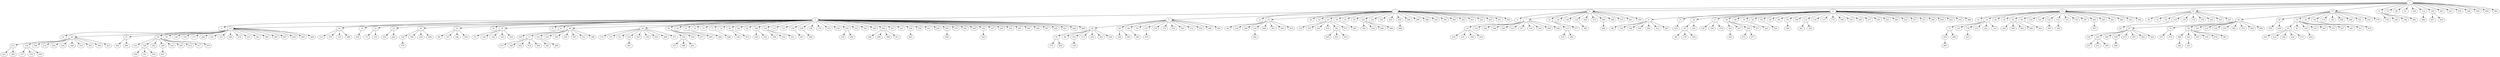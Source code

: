 digraph {
	0 [label=0]
	1 [label=1]
	2 [label=2]
	4 [label=4]
	11 [label=11]
	13 [label=13]
	17 [label=17]
	31 [label=31]
	55 [label=55]
	80 [label=80]
	91 [label=91]
	104 [label=104]
	114 [label=114]
	192 [label=192]
	201 [label=201]
	245 [label=245]
	258 [label=258]
	328 [label=328]
	429 [label=429]
	459 [label=459]
	464 [label=464]
	3 [label=3]
	5 [label=5]
	12 [label=12]
	19 [label=19]
	38 [label=38]
	42 [label=42]
	43 [label=43]
	56 [label=56]
	61 [label=61]
	69 [label=69]
	105 [label=105]
	120 [label=120]
	193 [label=193]
	203 [label=203]
	226 [label=226]
	269 [label=269]
	290 [label=290]
	298 [label=298]
	344 [label=344]
	350 [label=350]
	392 [label=392]
	395 [label=395]
	415 [label=415]
	426 [label=426]
	445 [label=445]
	451 [label=451]
	453 [label=453]
	6 [label=6]
	7 [label=7]
	10 [label=10]
	40 [label=40]
	130 [label=130]
	134 [label=134]
	244 [label=244]
	275 [label=275]
	300 [label=300]
	366 [label=366]
	370 [label=370]
	441 [label=441]
	456 [label=456]
	9 [label=9]
	21 [label=21]
	24 [label=24]
	27 [label=27]
	29 [label=29]
	48 [label=48]
	59 [label=59]
	83 [label=83]
	84 [label=84]
	88 [label=88]
	89 [label=89]
	95 [label=95]
	109 [label=109]
	112 [label=112]
	118 [label=118]
	137 [label=137]
	173 [label=173]
	190 [label=190]
	195 [label=195]
	200 [label=200]
	217 [label=217]
	225 [label=225]
	253 [label=253]
	293 [label=293]
	316 [label=316]
	327 [label=327]
	375 [label=375]
	380 [label=380]
	408 [label=408]
	452 [label=452]
	476 [label=476]
	488 [label=488]
	14 [label=14]
	16 [label=16]
	60 [label=60]
	64 [label=64]
	82 [label=82]
	99 [label=99]
	119 [label=119]
	121 [label=121]
	122 [label=122]
	132 [label=132]
	151 [label=151]
	176 [label=176]
	187 [label=187]
	205 [label=205]
	240 [label=240]
	261 [label=261]
	266 [label=266]
	381 [label=381]
	493 [label=493]
	39 [label=39]
	72 [label=72]
	93 [label=93]
	133 [label=133]
	135 [label=135]
	172 [label=172]
	230 [label=230]
	294 [label=294]
	425 [label=425]
	431 [label=431]
	30 [label=30]
	36 [label=36]
	52 [label=52]
	54 [label=54]
	58 [label=58]
	110 [label=110]
	165 [label=165]
	206 [label=206]
	280 [label=280]
	322 [label=322]
	353 [label=353]
	379 [label=379]
	179 [label=179]
	196 [label=196]
	198 [label=198]
	483 [label=483]
	388 [label=388]
	447 [label=447]
	454 [label=454]
	8 [label=8]
	15 [label=15]
	18 [label=18]
	20 [label=20]
	23 [label=23]
	25 [label=25]
	26 [label=26]
	32 [label=32]
	34 [label=34]
	35 [label=35]
	37 [label=37]
	41 [label=41]
	44 [label=44]
	45 [label=45]
	49 [label=49]
	50 [label=50]
	51 [label=51]
	53 [label=53]
	57 [label=57]
	71 [label=71]
	74 [label=74]
	85 [label=85]
	86 [label=86]
	92 [label=92]
	108 [label=108]
	116 [label=116]
	117 [label=117]
	131 [label=131]
	138 [label=138]
	140 [label=140]
	148 [label=148]
	150 [label=150]
	153 [label=153]
	156 [label=156]
	162 [label=162]
	163 [label=163]
	183 [label=183]
	184 [label=184]
	189 [label=189]
	207 [label=207]
	224 [label=224]
	236 [label=236]
	238 [label=238]
	241 [label=241]
	256 [label=256]
	262 [label=262]
	276 [label=276]
	292 [label=292]
	305 [label=305]
	330 [label=330]
	337 [label=337]
	338 [label=338]
	354 [label=354]
	361 [label=361]
	384 [label=384]
	386 [label=386]
	387 [label=387]
	420 [label=420]
	421 [label=421]
	428 [label=428]
	469 [label=469]
	28 [label=28]
	63 [label=63]
	68 [label=68]
	79 [label=79]
	147 [label=147]
	174 [label=174]
	175 [label=175]
	255 [label=255]
	301 [label=301]
	314 [label=314]
	339 [label=339]
	368 [label=368]
	430 [label=430]
	90 [label=90]
	142 [label=142]
	186 [label=186]
	210 [label=210]
	286 [label=286]
	391 [label=391]
	393 [label=393]
	419 [label=419]
	125 [label=125]
	167 [label=167]
	243 [label=243]
	335 [label=335]
	351 [label=351]
	371 [label=371]
	287 [label=287]
	164 [label=164]
	329 [label=329]
	446 [label=446]
	466 [label=466]
	489 [label=489]
	33 [label=33]
	101 [label=101]
	283 [label=283]
	284 [label=284]
	289 [label=289]
	313 [label=313]
	317 [label=317]
	318 [label=318]
	326 [label=326]
	399 [label=399]
	448 [label=448]
	113 [label=113]
	377 [label=377]
	365 [label=365]
	465 [label=465]
	66 [label=66]
	143 [label=143]
	180 [label=180]
	308 [label=308]
	394 [label=394]
	412 [label=412]
	467 [label=467]
	333 [label=333]
	65 [label=65]
	324 [label=324]
	128 [label=128]
	166 [label=166]
	278 [label=278]
	185 [label=185]
	227 [label=227]
	248 [label=248]
	277 [label=277]
	242 [label=242]
	259 [label=259]
	369 [label=369]
	281 [label=281]
	383 [label=383]
	73 [label=73]
	123 [label=123]
	178 [label=178]
	213 [label=213]
	222 [label=222]
	310 [label=310]
	303 [label=303]
	306 [label=306]
	462 [label=462]
	480 [label=480]
	403 [label=403]
	291 [label=291]
	362 [label=362]
	397 [label=397]
	247 [label=247]
	67 [label=67]
	70 [label=70]
	152 [label=152]
	197 [label=197]
	214 [label=214]
	218 [label=218]
	252 [label=252]
	282 [label=282]
	374 [label=374]
	402 [label=402]
	495 [label=495]
	359 [label=359]
	436 [label=436]
	81 [label=81]
	97 [label=97]
	102 [label=102]
	155 [label=155]
	267 [label=267]
	273 [label=273]
	437 [label=437]
	497 [label=497]
	211 [label=211]
	418 [label=418]
	22 [label=22]
	46 [label=46]
	47 [label=47]
	62 [label=62]
	87 [label=87]
	136 [label=136]
	159 [label=159]
	177 [label=177]
	204 [label=204]
	231 [label=231]
	251 [label=251]
	260 [label=260]
	274 [label=274]
	323 [label=323]
	341 [label=341]
	348 [label=348]
	360 [label=360]
	407 [label=407]
	450 [label=450]
	463 [label=463]
	468 [label=468]
	115 [label=115]
	270 [label=270]
	315 [label=315]
	498 [label=498]
	416 [label=416]
	75 [label=75]
	154 [label=154]
	352 [label=352]
	442 [label=442]
	146 [label=146]
	199 [label=199]
	254 [label=254]
	288 [label=288]
	98 [label=98]
	107 [label=107]
	168 [label=168]
	265 [label=265]
	78 [label=78]
	124 [label=124]
	144 [label=144]
	145 [label=145]
	234 [label=234]
	239 [label=239]
	77 [label=77]
	161 [label=161]
	181 [label=181]
	188 [label=188]
	220 [label=220]
	307 [label=307]
	331 [label=331]
	396 [label=396]
	170 [label=170]
	171 [label=171]
	311 [label=311]
	319 [label=319]
	325 [label=325]
	332 [label=332]
	435 [label=435]
	458 [label=458]
	471 [label=471]
	100 [label=100]
	106 [label=106]
	237 [label=237]
	295 [label=295]
	364 [label=364]
	449 [label=449]
	149 [label=149]
	473 [label=473]
	228 [label=228]
	233 [label=233]
	169 [label=169]
	232 [label=232]
	312 [label=312]
	347 [label=347]
	496 [label=496]
	229 [label=229]
	490 [label=490]
	296 [label=296]
	299 [label=299]
	398 [label=398]
	411 [label=411]
	487 [label=487]
	406 [label=406]
	455 [label=455]
	76 [label=76]
	96 [label=96]
	103 [label=103]
	111 [label=111]
	250 [label=250]
	263 [label=263]
	439 [label=439]
	336 [label=336]
	340 [label=340]
	285 [label=285]
	470 [label=470]
	492 [label=492]
	405 [label=405]
	423 [label=423]
	433 [label=433]
	219 [label=219]
	221 [label=221]
	358 [label=358]
	434 [label=434]
	235 [label=235]
	482 [label=482]
	94 [label=94]
	279 [label=279]
	302 [label=302]
	363 [label=363]
	472 [label=472]
	477 [label=477]
	356 [label=356]
	499 [label=499]
	413 [label=413]
	126 [label=126]
	182 [label=182]
	208 [label=208]
	209 [label=209]
	215 [label=215]
	297 [label=297]
	401 [label=401]
	424 [label=424]
	357 [label=357]
	372 [label=372]
	268 [label=268]
	342 [label=342]
	345 [label=345]
	378 [label=378]
	478 [label=478]
	481 [label=481]
	191 [label=191]
	216 [label=216]
	246 [label=246]
	432 [label=432]
	475 [label=475]
	444 [label=444]
	127 [label=127]
	129 [label=129]
	194 [label=194]
	212 [label=212]
	304 [label=304]
	320 [label=320]
	346 [label=346]
	355 [label=355]
	385 [label=385]
	389 [label=389]
	422 [label=422]
	438 [label=438]
	484 [label=484]
	141 [label=141]
	160 [label=160]
	202 [label=202]
	249 [label=249]
	343 [label=343]
	400 [label=400]
	414 [label=414]
	417 [label=417]
	479 [label=479]
	376 [label=376]
	271 [label=271]
	349 [label=349]
	443 [label=443]
	474 [label=474]
	494 [label=494]
	367 [label=367]
	409 [label=409]
	461 [label=461]
	427 [label=427]
	486 [label=486]
	491 [label=491]
	373 [label=373]
	404 [label=404]
	139 [label=139]
	485 [label=485]
	257 [label=257]
	272 [label=272]
	390 [label=390]
	460 [label=460]
	382 [label=382]
	410 [label=410]
	223 [label=223]
	264 [label=264]
	157 [label=157]
	158 [label=158]
	440 [label=440]
	309 [label=309]
	321 [label=321]
	334 [label=334]
	457 [label=457]
	0 -> 1
	0 -> 2
	0 -> 4
	0 -> 11
	0 -> 13
	0 -> 17
	0 -> 31
	0 -> 55
	0 -> 80
	0 -> 91
	0 -> 104
	0 -> 114
	0 -> 192
	0 -> 201
	0 -> 245
	0 -> 258
	0 -> 328
	0 -> 429
	0 -> 459
	0 -> 464
	1 -> 3
	1 -> 5
	1 -> 12
	1 -> 19
	1 -> 38
	1 -> 42
	1 -> 43
	1 -> 56
	1 -> 61
	1 -> 69
	1 -> 105
	1 -> 120
	1 -> 193
	1 -> 203
	1 -> 226
	1 -> 269
	1 -> 290
	1 -> 298
	1 -> 344
	1 -> 350
	1 -> 392
	1 -> 395
	1 -> 415
	1 -> 426
	1 -> 445
	1 -> 451
	1 -> 453
	2 -> 6
	2 -> 7
	2 -> 10
	2 -> 40
	2 -> 130
	2 -> 134
	2 -> 244
	2 -> 275
	2 -> 300
	2 -> 366
	2 -> 370
	2 -> 441
	2 -> 456
	4 -> 9
	4 -> 21
	4 -> 24
	4 -> 27
	4 -> 29
	4 -> 48
	4 -> 59
	4 -> 83
	4 -> 84
	4 -> 88
	4 -> 89
	4 -> 95
	4 -> 109
	4 -> 112
	4 -> 118
	4 -> 137
	4 -> 173
	4 -> 190
	4 -> 195
	4 -> 200
	4 -> 217
	4 -> 225
	4 -> 253
	4 -> 293
	4 -> 316
	4 -> 327
	4 -> 375
	4 -> 380
	4 -> 408
	4 -> 452
	4 -> 476
	4 -> 488
	11 -> 14
	11 -> 16
	11 -> 60
	11 -> 64
	11 -> 82
	11 -> 99
	11 -> 119
	11 -> 121
	11 -> 122
	11 -> 132
	11 -> 151
	11 -> 176
	11 -> 187
	11 -> 205
	11 -> 240
	11 -> 261
	11 -> 266
	11 -> 381
	11 -> 493
	13 -> 39
	13 -> 72
	13 -> 93
	13 -> 133
	13 -> 135
	13 -> 172
	13 -> 230
	13 -> 294
	13 -> 425
	13 -> 431
	17 -> 30
	17 -> 36
	17 -> 52
	17 -> 54
	17 -> 58
	17 -> 110
	17 -> 165
	17 -> 206
	17 -> 280
	17 -> 322
	17 -> 353
	17 -> 379
	31 -> 179
	31 -> 196
	31 -> 198
	31 -> 483
	114 -> 388
	192 -> 447
	192 -> 454
	3 -> 8
	3 -> 15
	3 -> 18
	3 -> 20
	3 -> 23
	3 -> 25
	3 -> 26
	3 -> 32
	3 -> 34
	3 -> 35
	3 -> 37
	3 -> 41
	3 -> 44
	3 -> 45
	3 -> 49
	3 -> 50
	3 -> 51
	3 -> 53
	3 -> 57
	3 -> 71
	3 -> 74
	3 -> 85
	3 -> 86
	3 -> 92
	3 -> 108
	3 -> 116
	3 -> 117
	3 -> 131
	3 -> 138
	3 -> 140
	3 -> 148
	3 -> 150
	3 -> 153
	3 -> 156
	3 -> 162
	3 -> 163
	3 -> 183
	3 -> 184
	3 -> 189
	3 -> 207
	3 -> 224
	3 -> 236
	3 -> 238
	3 -> 241
	3 -> 256
	3 -> 262
	3 -> 276
	3 -> 292
	3 -> 305
	3 -> 330
	3 -> 337
	3 -> 338
	3 -> 354
	3 -> 361
	3 -> 384
	3 -> 386
	3 -> 387
	3 -> 420
	3 -> 421
	3 -> 428
	3 -> 469
	5 -> 28
	5 -> 63
	5 -> 68
	5 -> 79
	5 -> 147
	5 -> 174
	5 -> 175
	5 -> 255
	5 -> 301
	5 -> 314
	5 -> 339
	5 -> 368
	5 -> 430
	19 -> 90
	19 -> 142
	19 -> 186
	19 -> 210
	19 -> 286
	19 -> 391
	19 -> 393
	19 -> 419
	43 -> 125
	43 -> 167
	43 -> 243
	43 -> 335
	43 -> 351
	43 -> 371
	56 -> 287
	105 -> 164
	105 -> 329
	105 -> 446
	105 -> 466
	226 -> 489
	7 -> 33
	7 -> 101
	7 -> 283
	7 -> 284
	7 -> 289
	7 -> 313
	7 -> 317
	7 -> 318
	7 -> 326
	7 -> 399
	7 -> 448
	10 -> 113
	10 -> 377
	134 -> 365
	300 -> 465
	9 -> 66
	9 -> 143
	9 -> 180
	9 -> 308
	9 -> 394
	9 -> 412
	9 -> 467
	21 -> 333
	24 -> 65
	24 -> 324
	27 -> 128
	27 -> 166
	27 -> 278
	29 -> 185
	29 -> 227
	29 -> 248
	29 -> 277
	59 -> 242
	84 -> 259
	95 -> 369
	112 -> 281
	112 -> 383
	16 -> 73
	16 -> 123
	16 -> 178
	16 -> 213
	16 -> 222
	16 -> 310
	82 -> 303
	82 -> 306
	82 -> 462
	82 -> 480
	99 -> 403
	122 -> 291
	132 -> 362
	205 -> 397
	133 -> 247
	30 -> 67
	30 -> 70
	30 -> 152
	30 -> 197
	30 -> 214
	30 -> 218
	30 -> 252
	30 -> 282
	30 -> 374
	30 -> 402
	30 -> 495
	36 -> 359
	36 -> 436
	52 -> 81
	52 -> 97
	52 -> 102
	52 -> 155
	52 -> 267
	52 -> 273
	52 -> 437
	52 -> 497
	58 -> 211
	58 -> 418
	15 -> 22
	15 -> 46
	15 -> 47
	15 -> 62
	15 -> 87
	15 -> 136
	15 -> 159
	15 -> 177
	15 -> 204
	15 -> 231
	15 -> 251
	15 -> 260
	15 -> 274
	15 -> 323
	15 -> 341
	15 -> 348
	15 -> 360
	15 -> 407
	15 -> 450
	15 -> 463
	15 -> 468
	18 -> 115
	18 -> 270
	18 -> 315
	18 -> 498
	20 -> 416
	23 -> 75
	23 -> 154
	25 -> 352
	25 -> 442
	26 -> 146
	26 -> 199
	26 -> 254
	26 -> 288
	32 -> 98
	32 -> 107
	32 -> 168
	32 -> 265
	35 -> 78
	35 -> 124
	35 -> 144
	35 -> 145
	35 -> 234
	41 -> 239
	44 -> 77
	44 -> 161
	44 -> 181
	44 -> 188
	44 -> 220
	44 -> 307
	44 -> 331
	44 -> 396
	45 -> 170
	45 -> 171
	45 -> 311
	45 -> 319
	45 -> 325
	45 -> 332
	45 -> 435
	45 -> 458
	45 -> 471
	49 -> 100
	49 -> 106
	49 -> 237
	49 -> 295
	51 -> 364
	71 -> 449
	85 -> 149
	85 -> 473
	108 -> 228
	108 -> 233
	116 -> 169
	116 -> 232
	116 -> 312
	138 -> 347
	140 -> 496
	162 -> 229
	162 -> 490
	189 -> 296
	189 -> 299
	189 -> 398
	189 -> 411
	236 -> 487
	262 -> 406
	330 -> 455
	28 -> 76
	28 -> 96
	28 -> 103
	28 -> 111
	28 -> 250
	28 -> 263
	28 -> 439
	63 -> 336
	63 -> 340
	68 -> 285
	147 -> 470
	210 -> 492
	351 -> 405
	351 -> 423
	351 -> 433
	33 -> 219
	33 -> 221
	33 -> 358
	33 -> 434
	113 -> 235
	113 -> 482
	65 -> 94
	65 -> 279
	65 -> 302
	185 -> 363
	248 -> 472
	248 -> 477
	73 -> 356
	73 -> 499
	178 -> 413
	67 -> 126
	67 -> 182
	67 -> 208
	67 -> 209
	67 -> 215
	67 -> 297
	67 -> 401
	67 -> 424
	70 -> 357
	70 -> 372
	152 -> 268
	152 -> 342
	152 -> 345
	152 -> 378
	152 -> 478
	152 -> 481
	81 -> 191
	81 -> 216
	81 -> 246
	81 -> 432
	81 -> 475
	102 -> 444
	46 -> 127
	46 -> 129
	46 -> 194
	46 -> 212
	46 -> 304
	46 -> 320
	46 -> 346
	46 -> 355
	46 -> 385
	46 -> 389
	46 -> 422
	47 -> 438
	47 -> 484
	62 -> 141
	62 -> 160
	62 -> 202
	62 -> 249
	62 -> 343
	62 -> 400
	62 -> 414
	62 -> 417
	62 -> 479
	146 -> 376
	77 -> 271
	77 -> 349
	77 -> 443
	77 -> 474
	77 -> 494
	161 -> 367
	161 -> 409
	319 -> 461
	100 -> 427
	100 -> 486
	100 -> 491
	76 -> 373
	76 -> 404
	103 -> 139
	356 -> 485
	182 -> 257
	182 -> 272
	182 -> 390
	209 -> 460
	268 -> 382
	342 -> 410
	127 -> 223
	127 -> 264
	129 -> 157
	129 -> 158
	129 -> 440
	160 -> 309
	160 -> 321
	160 -> 334
	249 -> 457
}
